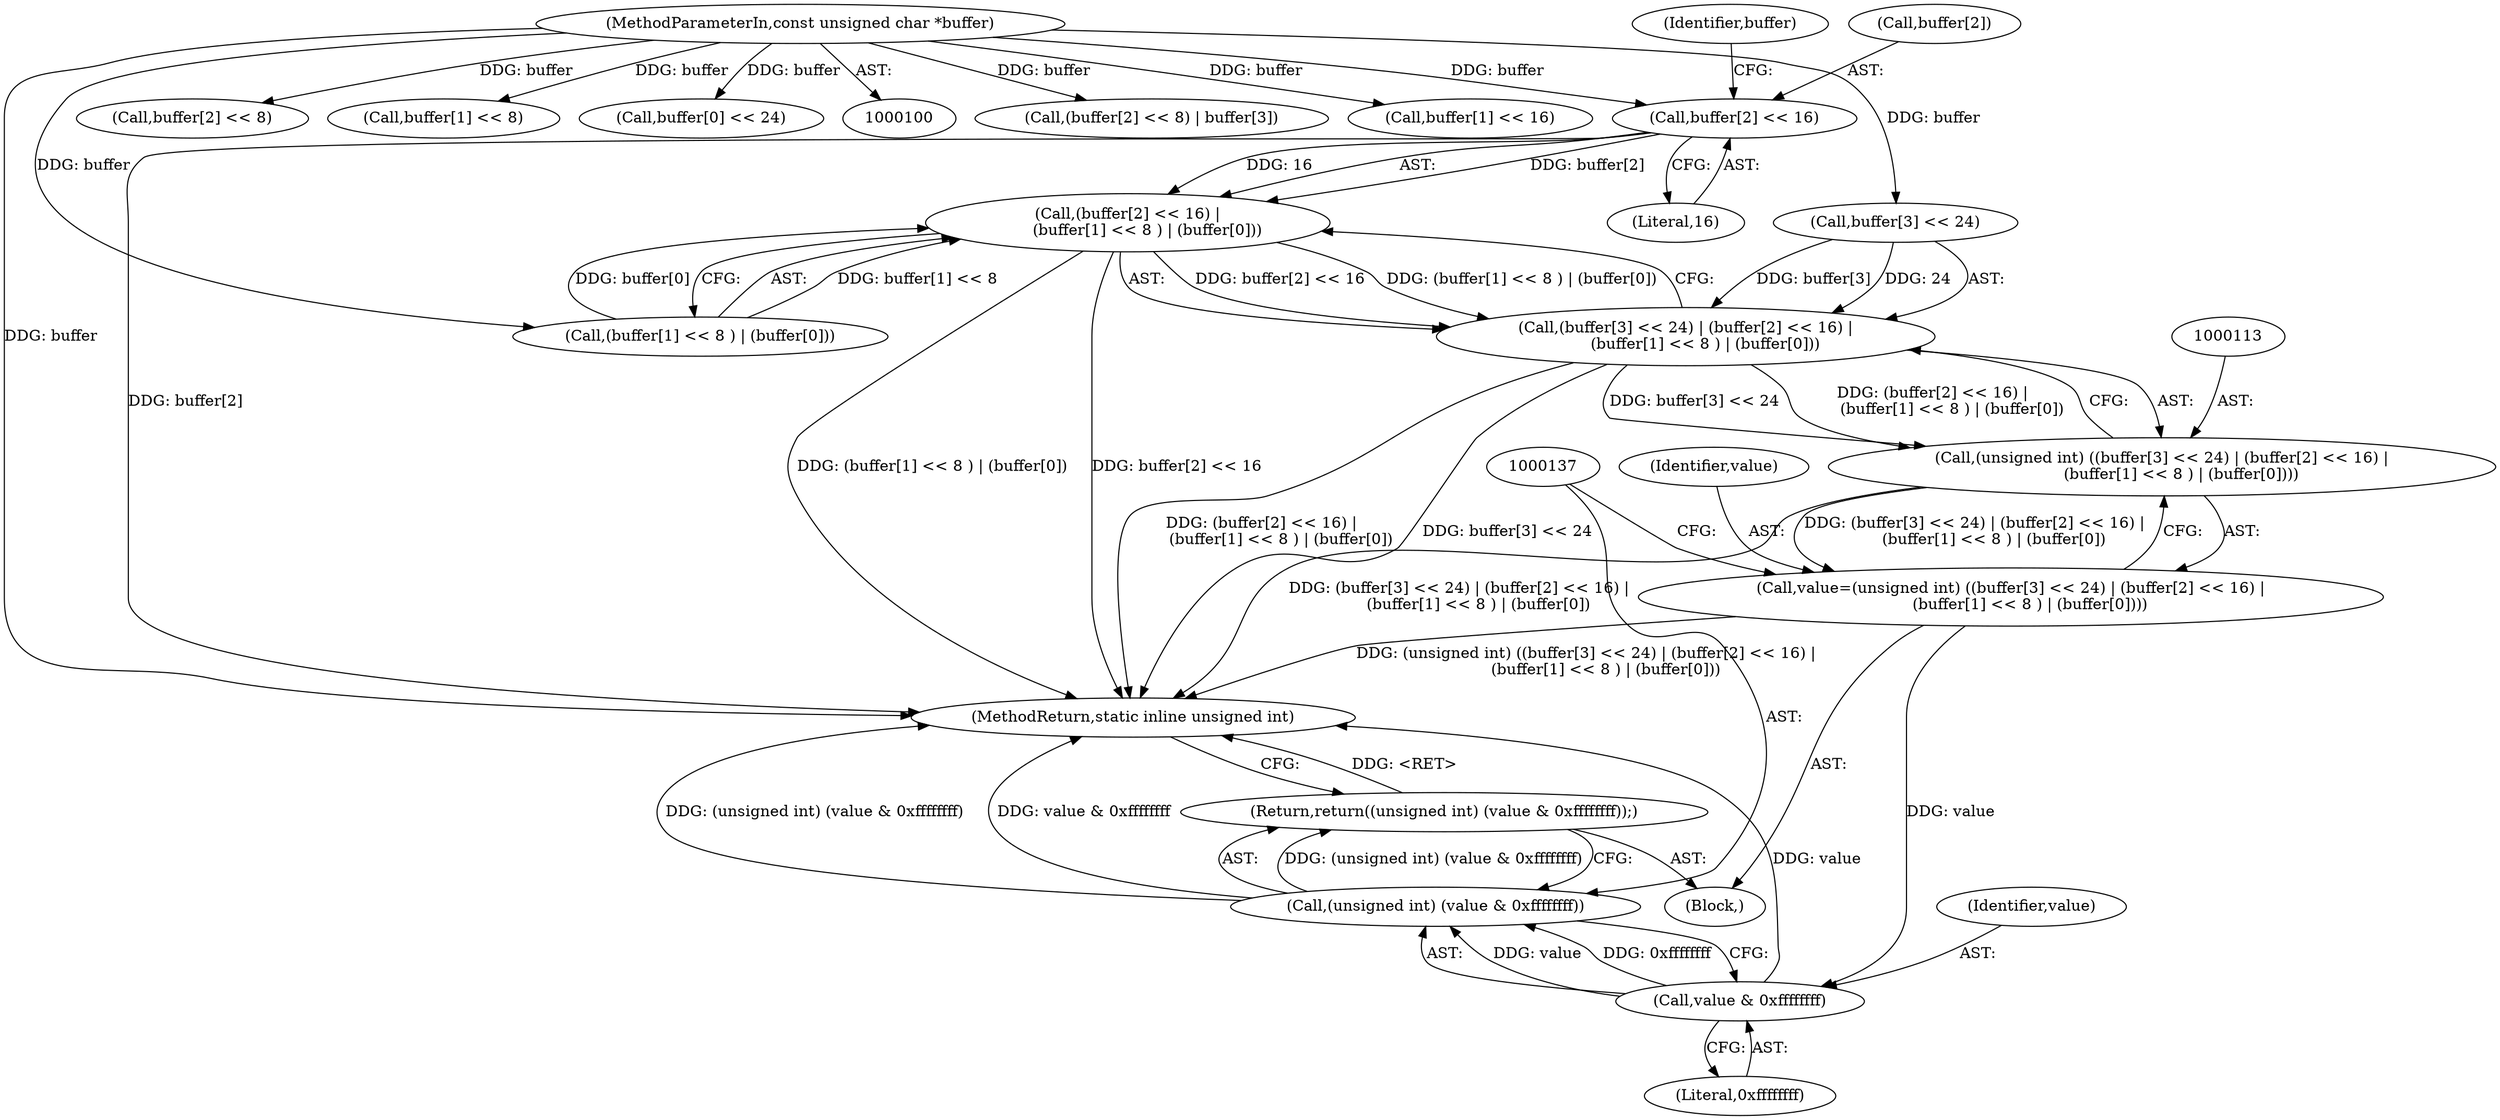 digraph "1_ImageMagick_d8ab7f046587f2e9f734b687ba7e6e10147c294b_10@array" {
"1000121" [label="(Call,buffer[2] << 16)"];
"1000102" [label="(MethodParameterIn,const unsigned char *buffer)"];
"1000120" [label="(Call,(buffer[2] << 16) |\n        (buffer[1] << 8 ) | (buffer[0]))"];
"1000114" [label="(Call,(buffer[3] << 24) | (buffer[2] << 16) |\n        (buffer[1] << 8 ) | (buffer[0]))"];
"1000112" [label="(Call,(unsigned int) ((buffer[3] << 24) | (buffer[2] << 16) |\n        (buffer[1] << 8 ) | (buffer[0])))"];
"1000110" [label="(Call,value=(unsigned int) ((buffer[3] << 24) | (buffer[2] << 16) |\n        (buffer[1] << 8 ) | (buffer[0])))"];
"1000138" [label="(Call,value & 0xffffffff)"];
"1000136" [label="(Call,(unsigned int) (value & 0xffffffff))"];
"1000135" [label="(Return,return((unsigned int) (value & 0xffffffff));)"];
"1000109" [label="(Block,)"];
"1000122" [label="(Call,buffer[2])"];
"1000136" [label="(Call,(unsigned int) (value & 0xffffffff))"];
"1000121" [label="(Call,buffer[2] << 16)"];
"1000139" [label="(Identifier,value)"];
"1000110" [label="(Call,value=(unsigned int) ((buffer[3] << 24) | (buffer[2] << 16) |\n        (buffer[1] << 8 ) | (buffer[0])))"];
"1000140" [label="(Literal,0xffffffff)"];
"1000120" [label="(Call,(buffer[2] << 16) |\n        (buffer[1] << 8 ) | (buffer[0]))"];
"1000102" [label="(MethodParameterIn,const unsigned char *buffer)"];
"1000111" [label="(Identifier,value)"];
"1000135" [label="(Return,return((unsigned int) (value & 0xffffffff));)"];
"1000112" [label="(Call,(unsigned int) ((buffer[3] << 24) | (buffer[2] << 16) |\n        (buffer[1] << 8 ) | (buffer[0])))"];
"1000114" [label="(Call,(buffer[3] << 24) | (buffer[2] << 16) |\n        (buffer[1] << 8 ) | (buffer[0]))"];
"1000125" [label="(Literal,16)"];
"1000157" [label="(Call,(buffer[2] << 8) | buffer[3])"];
"1000138" [label="(Call,value & 0xffffffff)"];
"1000152" [label="(Call,buffer[1] << 16)"];
"1000126" [label="(Call,(buffer[1] << 8 ) | (buffer[0]))"];
"1000115" [label="(Call,buffer[3] << 24)"];
"1000158" [label="(Call,buffer[2] << 8)"];
"1000129" [label="(Identifier,buffer)"];
"1000127" [label="(Call,buffer[1] << 8)"];
"1000146" [label="(Call,buffer[0] << 24)"];
"1000172" [label="(MethodReturn,static inline unsigned int)"];
"1000121" -> "1000120"  [label="AST: "];
"1000121" -> "1000125"  [label="CFG: "];
"1000122" -> "1000121"  [label="AST: "];
"1000125" -> "1000121"  [label="AST: "];
"1000129" -> "1000121"  [label="CFG: "];
"1000121" -> "1000172"  [label="DDG: buffer[2]"];
"1000121" -> "1000120"  [label="DDG: buffer[2]"];
"1000121" -> "1000120"  [label="DDG: 16"];
"1000102" -> "1000121"  [label="DDG: buffer"];
"1000102" -> "1000100"  [label="AST: "];
"1000102" -> "1000172"  [label="DDG: buffer"];
"1000102" -> "1000115"  [label="DDG: buffer"];
"1000102" -> "1000127"  [label="DDG: buffer"];
"1000102" -> "1000126"  [label="DDG: buffer"];
"1000102" -> "1000146"  [label="DDG: buffer"];
"1000102" -> "1000152"  [label="DDG: buffer"];
"1000102" -> "1000158"  [label="DDG: buffer"];
"1000102" -> "1000157"  [label="DDG: buffer"];
"1000120" -> "1000114"  [label="AST: "];
"1000120" -> "1000126"  [label="CFG: "];
"1000126" -> "1000120"  [label="AST: "];
"1000114" -> "1000120"  [label="CFG: "];
"1000120" -> "1000172"  [label="DDG: (buffer[1] << 8 ) | (buffer[0])"];
"1000120" -> "1000172"  [label="DDG: buffer[2] << 16"];
"1000120" -> "1000114"  [label="DDG: buffer[2] << 16"];
"1000120" -> "1000114"  [label="DDG: (buffer[1] << 8 ) | (buffer[0])"];
"1000126" -> "1000120"  [label="DDG: buffer[1] << 8"];
"1000126" -> "1000120"  [label="DDG: buffer[0]"];
"1000114" -> "1000112"  [label="AST: "];
"1000115" -> "1000114"  [label="AST: "];
"1000112" -> "1000114"  [label="CFG: "];
"1000114" -> "1000172"  [label="DDG: buffer[3] << 24"];
"1000114" -> "1000172"  [label="DDG: (buffer[2] << 16) |\n        (buffer[1] << 8 ) | (buffer[0])"];
"1000114" -> "1000112"  [label="DDG: buffer[3] << 24"];
"1000114" -> "1000112"  [label="DDG: (buffer[2] << 16) |\n        (buffer[1] << 8 ) | (buffer[0])"];
"1000115" -> "1000114"  [label="DDG: buffer[3]"];
"1000115" -> "1000114"  [label="DDG: 24"];
"1000112" -> "1000110"  [label="AST: "];
"1000113" -> "1000112"  [label="AST: "];
"1000110" -> "1000112"  [label="CFG: "];
"1000112" -> "1000172"  [label="DDG: (buffer[3] << 24) | (buffer[2] << 16) |\n        (buffer[1] << 8 ) | (buffer[0])"];
"1000112" -> "1000110"  [label="DDG: (buffer[3] << 24) | (buffer[2] << 16) |\n        (buffer[1] << 8 ) | (buffer[0])"];
"1000110" -> "1000109"  [label="AST: "];
"1000111" -> "1000110"  [label="AST: "];
"1000137" -> "1000110"  [label="CFG: "];
"1000110" -> "1000172"  [label="DDG: (unsigned int) ((buffer[3] << 24) | (buffer[2] << 16) |\n        (buffer[1] << 8 ) | (buffer[0]))"];
"1000110" -> "1000138"  [label="DDG: value"];
"1000138" -> "1000136"  [label="AST: "];
"1000138" -> "1000140"  [label="CFG: "];
"1000139" -> "1000138"  [label="AST: "];
"1000140" -> "1000138"  [label="AST: "];
"1000136" -> "1000138"  [label="CFG: "];
"1000138" -> "1000172"  [label="DDG: value"];
"1000138" -> "1000136"  [label="DDG: value"];
"1000138" -> "1000136"  [label="DDG: 0xffffffff"];
"1000136" -> "1000135"  [label="AST: "];
"1000137" -> "1000136"  [label="AST: "];
"1000135" -> "1000136"  [label="CFG: "];
"1000136" -> "1000172"  [label="DDG: (unsigned int) (value & 0xffffffff)"];
"1000136" -> "1000172"  [label="DDG: value & 0xffffffff"];
"1000136" -> "1000135"  [label="DDG: (unsigned int) (value & 0xffffffff)"];
"1000135" -> "1000109"  [label="AST: "];
"1000172" -> "1000135"  [label="CFG: "];
"1000135" -> "1000172"  [label="DDG: <RET>"];
}
